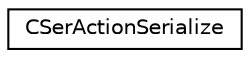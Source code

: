 digraph "Graphical Class Hierarchy"
{
  edge [fontname="Helvetica",fontsize="10",labelfontname="Helvetica",labelfontsize="10"];
  node [fontname="Helvetica",fontsize="10",shape=record];
  rankdir="LR";
  Node0 [label="CSerActionSerialize",height=0.2,width=0.4,color="black", fillcolor="white", style="filled",URL="$d9/d34/struct_c_ser_action_serialize.html"];
}
